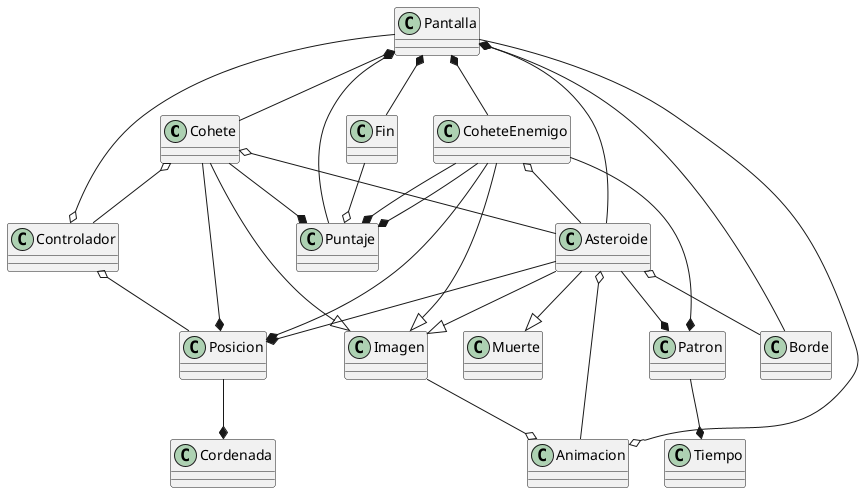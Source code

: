 @startuml SpaceRace

class Cohete 
class Asteroide
class Borde
class Controlador
class Pantalla
class Puntaje
class CoheteEnemigo
class Fin
class Animacion
class Muerte
class Patron
class Tiempo
class Posicion
class Cordenada
class Imagen

Pantalla *-- Puntaje
Pantalla *-- Cohete
Pantalla *-- Borde
Pantalla --o Controlador
Pantalla *-- Asteroide
Pantalla *-- CoheteEnemigo
Pantalla *-- Fin
Pantalla --o Animacion 

Cohete o-- Controlador
Cohete --* Puntaje
Cohete o--Asteroide
Cohete --* Posicion
Cohete --|> Imagen

CoheteEnemigo --* Puntaje
CoheteEnemigo o--Asteroide
CoheteEnemigo --* Patron
CoheteEnemigo --* Puntaje
CoheteEnemigo --* Posicion
CoheteEnemigo --|> Imagen

Asteroide o-- Animacion
Asteroide --|> Muerte
Asteroide --* Patron
Asteroide o--Borde
Asteroide --*Posicion
Asteroide --|> Imagen

Imagen --o Animacion
Controlador o-- Posicion
Posicion --* Cordenada
Patron --* Tiempo
Fin --o Puntaje

@enduml